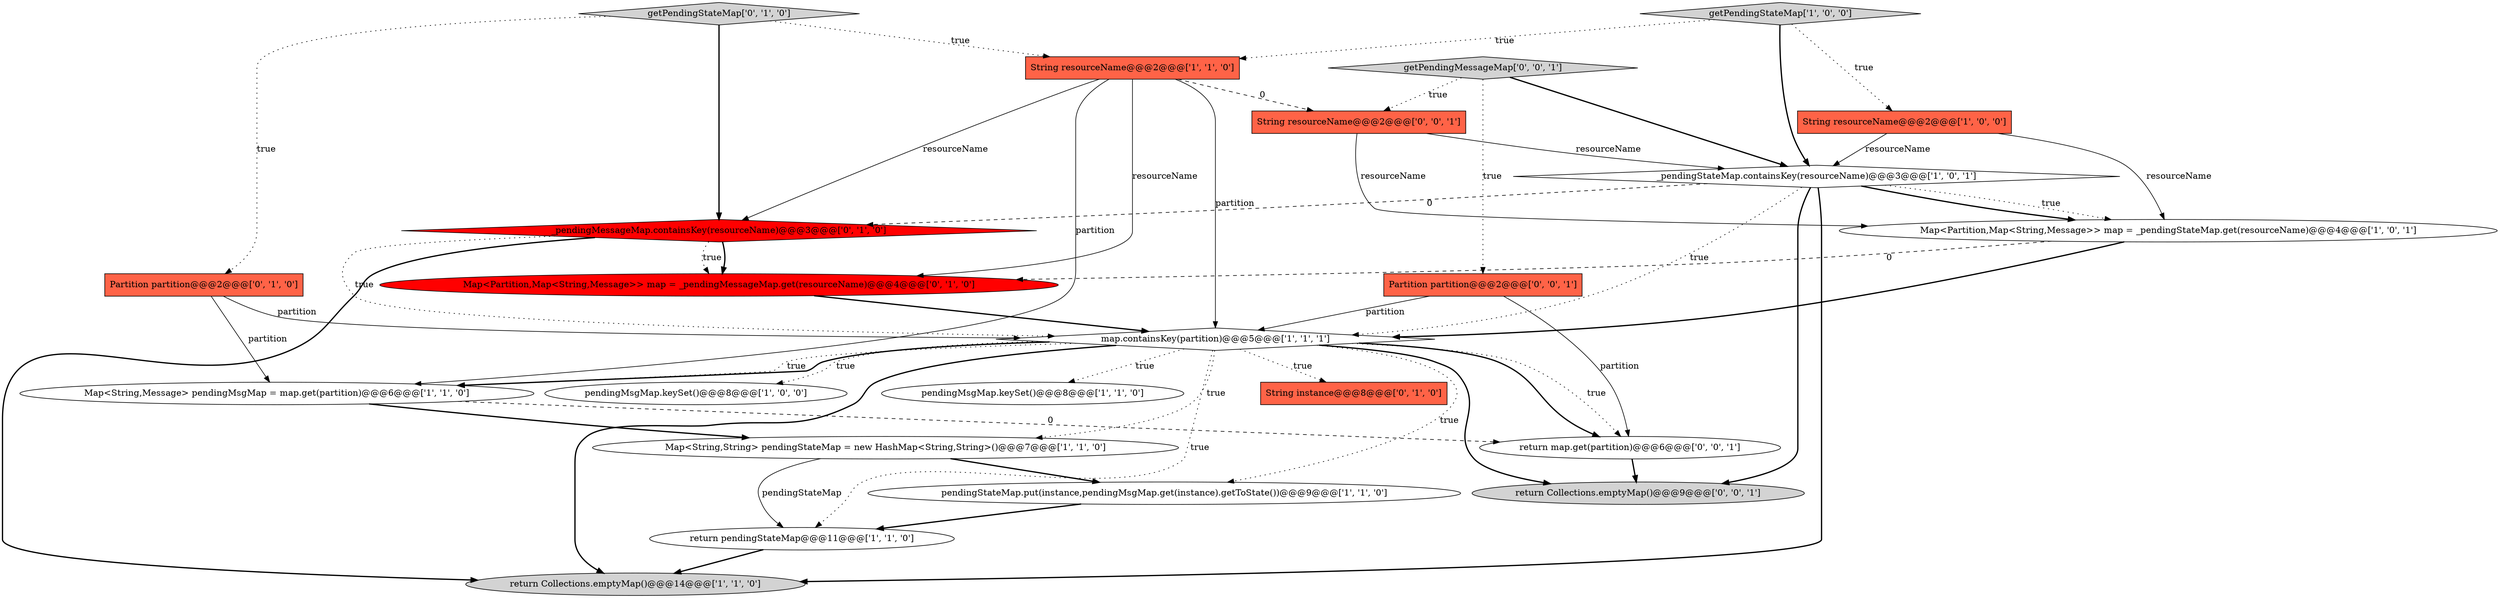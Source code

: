 digraph {
22 [style = filled, label = "return map.get(partition)@@@6@@@['0', '0', '1']", fillcolor = white, shape = ellipse image = "AAA0AAABBB3BBB"];
7 [style = filled, label = "Map<String,String> pendingStateMap = new HashMap<String,String>()@@@7@@@['1', '1', '0']", fillcolor = white, shape = ellipse image = "AAA0AAABBB1BBB"];
3 [style = filled, label = "return Collections.emptyMap()@@@14@@@['1', '1', '0']", fillcolor = lightgray, shape = ellipse image = "AAA0AAABBB1BBB"];
1 [style = filled, label = "pendingMsgMap.keySet()@@@8@@@['1', '0', '0']", fillcolor = white, shape = ellipse image = "AAA0AAABBB1BBB"];
18 [style = filled, label = "Partition partition@@@2@@@['0', '0', '1']", fillcolor = tomato, shape = box image = "AAA0AAABBB3BBB"];
11 [style = filled, label = "Map<Partition,Map<String,Message>> map = _pendingStateMap.get(resourceName)@@@4@@@['1', '0', '1']", fillcolor = white, shape = ellipse image = "AAA0AAABBB1BBB"];
20 [style = filled, label = "return Collections.emptyMap()@@@9@@@['0', '0', '1']", fillcolor = lightgray, shape = ellipse image = "AAA0AAABBB3BBB"];
2 [style = filled, label = "String resourceName@@@2@@@['1', '0', '0']", fillcolor = tomato, shape = box image = "AAA0AAABBB1BBB"];
10 [style = filled, label = "_pendingStateMap.containsKey(resourceName)@@@3@@@['1', '0', '1']", fillcolor = white, shape = diamond image = "AAA0AAABBB1BBB"];
5 [style = filled, label = "pendingMsgMap.keySet()@@@8@@@['1', '1', '0']", fillcolor = white, shape = ellipse image = "AAA0AAABBB1BBB"];
8 [style = filled, label = "getPendingStateMap['1', '0', '0']", fillcolor = lightgray, shape = diamond image = "AAA0AAABBB1BBB"];
12 [style = filled, label = "Map<String,Message> pendingMsgMap = map.get(partition)@@@6@@@['1', '1', '0']", fillcolor = white, shape = ellipse image = "AAA0AAABBB1BBB"];
6 [style = filled, label = "pendingStateMap.put(instance,pendingMsgMap.get(instance).getToState())@@@9@@@['1', '1', '0']", fillcolor = white, shape = ellipse image = "AAA0AAABBB1BBB"];
17 [style = filled, label = "Map<Partition,Map<String,Message>> map = _pendingMessageMap.get(resourceName)@@@4@@@['0', '1', '0']", fillcolor = red, shape = ellipse image = "AAA1AAABBB2BBB"];
9 [style = filled, label = "map.containsKey(partition)@@@5@@@['1', '1', '1']", fillcolor = white, shape = diamond image = "AAA0AAABBB1BBB"];
14 [style = filled, label = "_pendingMessageMap.containsKey(resourceName)@@@3@@@['0', '1', '0']", fillcolor = red, shape = diamond image = "AAA1AAABBB2BBB"];
0 [style = filled, label = "return pendingStateMap@@@11@@@['1', '1', '0']", fillcolor = white, shape = ellipse image = "AAA0AAABBB1BBB"];
21 [style = filled, label = "String resourceName@@@2@@@['0', '0', '1']", fillcolor = tomato, shape = box image = "AAA0AAABBB3BBB"];
4 [style = filled, label = "String resourceName@@@2@@@['1', '1', '0']", fillcolor = tomato, shape = box image = "AAA0AAABBB1BBB"];
16 [style = filled, label = "Partition partition@@@2@@@['0', '1', '0']", fillcolor = tomato, shape = box image = "AAA0AAABBB2BBB"];
15 [style = filled, label = "String instance@@@8@@@['0', '1', '0']", fillcolor = tomato, shape = box image = "AAA0AAABBB2BBB"];
13 [style = filled, label = "getPendingStateMap['0', '1', '0']", fillcolor = lightgray, shape = diamond image = "AAA0AAABBB2BBB"];
19 [style = filled, label = "getPendingMessageMap['0', '0', '1']", fillcolor = lightgray, shape = diamond image = "AAA0AAABBB3BBB"];
9->22 [style = bold, label=""];
0->3 [style = bold, label=""];
14->3 [style = bold, label=""];
13->16 [style = dotted, label="true"];
8->10 [style = bold, label=""];
9->12 [style = dotted, label="true"];
10->20 [style = bold, label=""];
9->0 [style = dotted, label="true"];
16->9 [style = solid, label="partition"];
7->0 [style = solid, label="pendingStateMap"];
2->11 [style = solid, label="resourceName"];
8->2 [style = dotted, label="true"];
17->9 [style = bold, label=""];
21->11 [style = solid, label="resourceName"];
19->18 [style = dotted, label="true"];
18->22 [style = solid, label="partition"];
4->9 [style = solid, label="partition"];
10->3 [style = bold, label=""];
14->17 [style = bold, label=""];
9->20 [style = bold, label=""];
19->10 [style = bold, label=""];
6->0 [style = bold, label=""];
19->21 [style = dotted, label="true"];
4->14 [style = solid, label="resourceName"];
11->17 [style = dashed, label="0"];
10->9 [style = dotted, label="true"];
9->6 [style = dotted, label="true"];
11->9 [style = bold, label=""];
2->10 [style = solid, label="resourceName"];
4->21 [style = dashed, label="0"];
8->4 [style = dotted, label="true"];
12->7 [style = bold, label=""];
14->17 [style = dotted, label="true"];
16->12 [style = solid, label="partition"];
4->12 [style = solid, label="partition"];
22->20 [style = bold, label=""];
4->17 [style = solid, label="resourceName"];
10->11 [style = dotted, label="true"];
7->6 [style = bold, label=""];
12->22 [style = dashed, label="0"];
9->1 [style = dotted, label="true"];
9->3 [style = bold, label=""];
9->15 [style = dotted, label="true"];
21->10 [style = solid, label="resourceName"];
14->9 [style = dotted, label="true"];
9->12 [style = bold, label=""];
9->7 [style = dotted, label="true"];
9->22 [style = dotted, label="true"];
18->9 [style = solid, label="partition"];
13->14 [style = bold, label=""];
10->14 [style = dashed, label="0"];
13->4 [style = dotted, label="true"];
10->11 [style = bold, label=""];
9->5 [style = dotted, label="true"];
}
